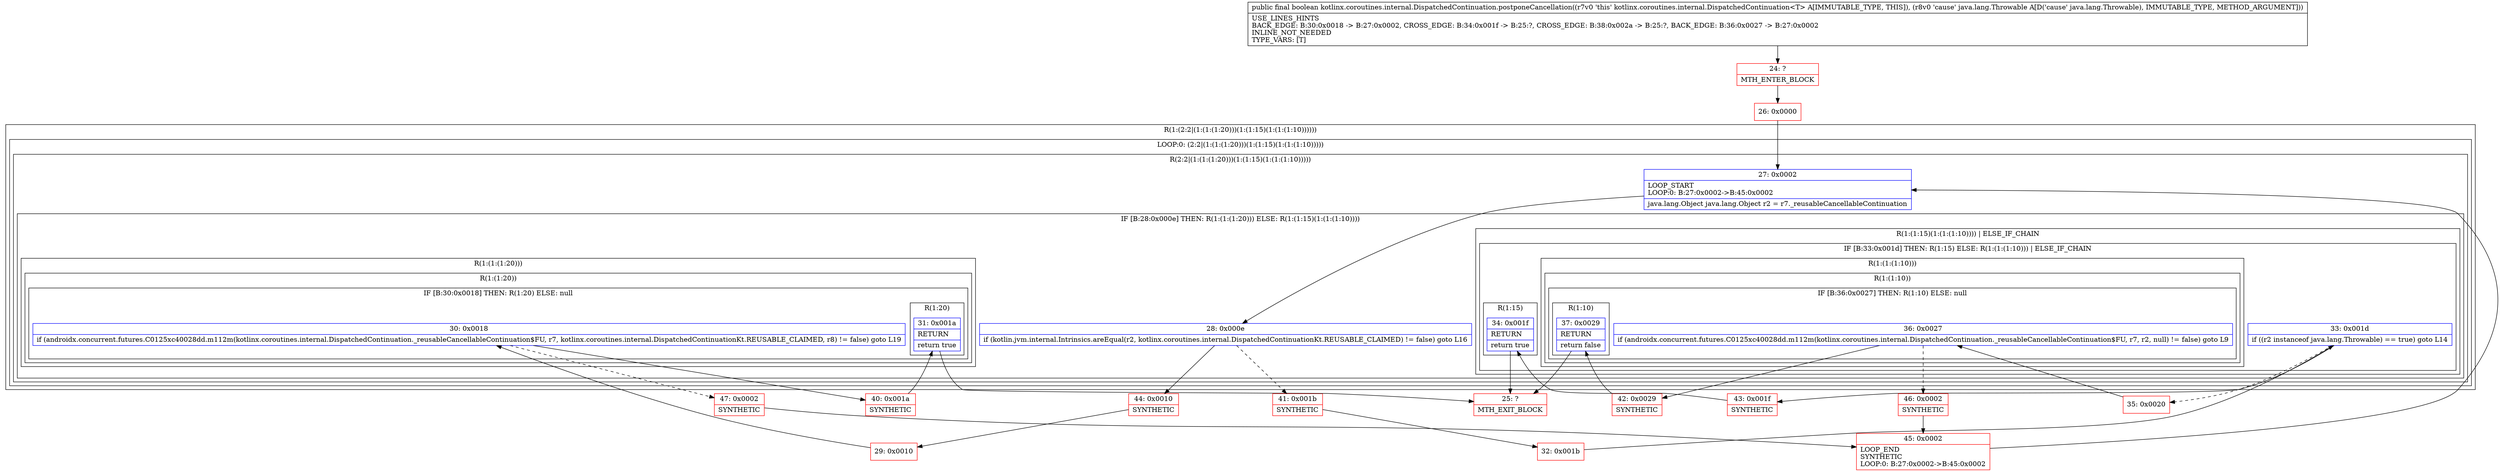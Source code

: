 digraph "CFG forkotlinx.coroutines.internal.DispatchedContinuation.postponeCancellation(Ljava\/lang\/Throwable;)Z" {
subgraph cluster_Region_800973466 {
label = "R(1:(2:2|(1:(1:(1:20)))(1:(1:15)(1:(1:(1:10))))))";
node [shape=record,color=blue];
subgraph cluster_LoopRegion_1467700913 {
label = "LOOP:0: (2:2|(1:(1:(1:20)))(1:(1:15)(1:(1:(1:10)))))";
node [shape=record,color=blue];
subgraph cluster_Region_785213252 {
label = "R(2:2|(1:(1:(1:20)))(1:(1:15)(1:(1:(1:10)))))";
node [shape=record,color=blue];
Node_27 [shape=record,label="{27\:\ 0x0002|LOOP_START\lLOOP:0: B:27:0x0002\-\>B:45:0x0002\l|java.lang.Object java.lang.Object r2 = r7._reusableCancellableContinuation\l}"];
subgraph cluster_IfRegion_1773798990 {
label = "IF [B:28:0x000e] THEN: R(1:(1:(1:20))) ELSE: R(1:(1:15)(1:(1:(1:10))))";
node [shape=record,color=blue];
Node_28 [shape=record,label="{28\:\ 0x000e|if (kotlin.jvm.internal.Intrinsics.areEqual(r2, kotlinx.coroutines.internal.DispatchedContinuationKt.REUSABLE_CLAIMED) != false) goto L16\l}"];
subgraph cluster_Region_1680726706 {
label = "R(1:(1:(1:20)))";
node [shape=record,color=blue];
subgraph cluster_Region_160605749 {
label = "R(1:(1:20))";
node [shape=record,color=blue];
subgraph cluster_IfRegion_1241197743 {
label = "IF [B:30:0x0018] THEN: R(1:20) ELSE: null";
node [shape=record,color=blue];
Node_30 [shape=record,label="{30\:\ 0x0018|if (androidx.concurrent.futures.C0125xc40028dd.m112m(kotlinx.coroutines.internal.DispatchedContinuation._reusableCancellableContinuation$FU, r7, kotlinx.coroutines.internal.DispatchedContinuationKt.REUSABLE_CLAIMED, r8) != false) goto L19\l}"];
subgraph cluster_Region_1152923135 {
label = "R(1:20)";
node [shape=record,color=blue];
Node_31 [shape=record,label="{31\:\ 0x001a|RETURN\l|return true\l}"];
}
}
}
}
subgraph cluster_Region_1313513360 {
label = "R(1:(1:15)(1:(1:(1:10)))) | ELSE_IF_CHAIN\l";
node [shape=record,color=blue];
subgraph cluster_IfRegion_2141317260 {
label = "IF [B:33:0x001d] THEN: R(1:15) ELSE: R(1:(1:(1:10))) | ELSE_IF_CHAIN\l";
node [shape=record,color=blue];
Node_33 [shape=record,label="{33\:\ 0x001d|if ((r2 instanceof java.lang.Throwable) == true) goto L14\l}"];
subgraph cluster_Region_1391799138 {
label = "R(1:15)";
node [shape=record,color=blue];
Node_34 [shape=record,label="{34\:\ 0x001f|RETURN\l|return true\l}"];
}
subgraph cluster_Region_1123810247 {
label = "R(1:(1:(1:10)))";
node [shape=record,color=blue];
subgraph cluster_Region_1206462890 {
label = "R(1:(1:10))";
node [shape=record,color=blue];
subgraph cluster_IfRegion_2115673555 {
label = "IF [B:36:0x0027] THEN: R(1:10) ELSE: null";
node [shape=record,color=blue];
Node_36 [shape=record,label="{36\:\ 0x0027|if (androidx.concurrent.futures.C0125xc40028dd.m112m(kotlinx.coroutines.internal.DispatchedContinuation._reusableCancellableContinuation$FU, r7, r2, null) != false) goto L9\l}"];
subgraph cluster_Region_1573226712 {
label = "R(1:10)";
node [shape=record,color=blue];
Node_37 [shape=record,label="{37\:\ 0x0029|RETURN\l|return false\l}"];
}
}
}
}
}
}
}
}
}
}
Node_24 [shape=record,color=red,label="{24\:\ ?|MTH_ENTER_BLOCK\l}"];
Node_26 [shape=record,color=red,label="{26\:\ 0x0000}"];
Node_41 [shape=record,color=red,label="{41\:\ 0x001b|SYNTHETIC\l}"];
Node_32 [shape=record,color=red,label="{32\:\ 0x001b}"];
Node_35 [shape=record,color=red,label="{35\:\ 0x0020}"];
Node_42 [shape=record,color=red,label="{42\:\ 0x0029|SYNTHETIC\l}"];
Node_25 [shape=record,color=red,label="{25\:\ ?|MTH_EXIT_BLOCK\l}"];
Node_46 [shape=record,color=red,label="{46\:\ 0x0002|SYNTHETIC\l}"];
Node_45 [shape=record,color=red,label="{45\:\ 0x0002|LOOP_END\lSYNTHETIC\lLOOP:0: B:27:0x0002\-\>B:45:0x0002\l}"];
Node_43 [shape=record,color=red,label="{43\:\ 0x001f|SYNTHETIC\l}"];
Node_44 [shape=record,color=red,label="{44\:\ 0x0010|SYNTHETIC\l}"];
Node_29 [shape=record,color=red,label="{29\:\ 0x0010}"];
Node_40 [shape=record,color=red,label="{40\:\ 0x001a|SYNTHETIC\l}"];
Node_47 [shape=record,color=red,label="{47\:\ 0x0002|SYNTHETIC\l}"];
MethodNode[shape=record,label="{public final boolean kotlinx.coroutines.internal.DispatchedContinuation.postponeCancellation((r7v0 'this' kotlinx.coroutines.internal.DispatchedContinuation\<T\> A[IMMUTABLE_TYPE, THIS]), (r8v0 'cause' java.lang.Throwable A[D('cause' java.lang.Throwable), IMMUTABLE_TYPE, METHOD_ARGUMENT]))  | USE_LINES_HINTS\lBACK_EDGE: B:30:0x0018 \-\> B:27:0x0002, CROSS_EDGE: B:34:0x001f \-\> B:25:?, CROSS_EDGE: B:38:0x002a \-\> B:25:?, BACK_EDGE: B:36:0x0027 \-\> B:27:0x0002\lINLINE_NOT_NEEDED\lTYPE_VARS: [T]\l}"];
MethodNode -> Node_24;Node_27 -> Node_28;
Node_28 -> Node_41[style=dashed];
Node_28 -> Node_44;
Node_30 -> Node_40;
Node_30 -> Node_47[style=dashed];
Node_31 -> Node_25;
Node_33 -> Node_35[style=dashed];
Node_33 -> Node_43;
Node_34 -> Node_25;
Node_36 -> Node_42;
Node_36 -> Node_46[style=dashed];
Node_37 -> Node_25;
Node_24 -> Node_26;
Node_26 -> Node_27;
Node_41 -> Node_32;
Node_32 -> Node_33;
Node_35 -> Node_36;
Node_42 -> Node_37;
Node_46 -> Node_45;
Node_45 -> Node_27;
Node_43 -> Node_34;
Node_44 -> Node_29;
Node_29 -> Node_30;
Node_40 -> Node_31;
Node_47 -> Node_45;
}

